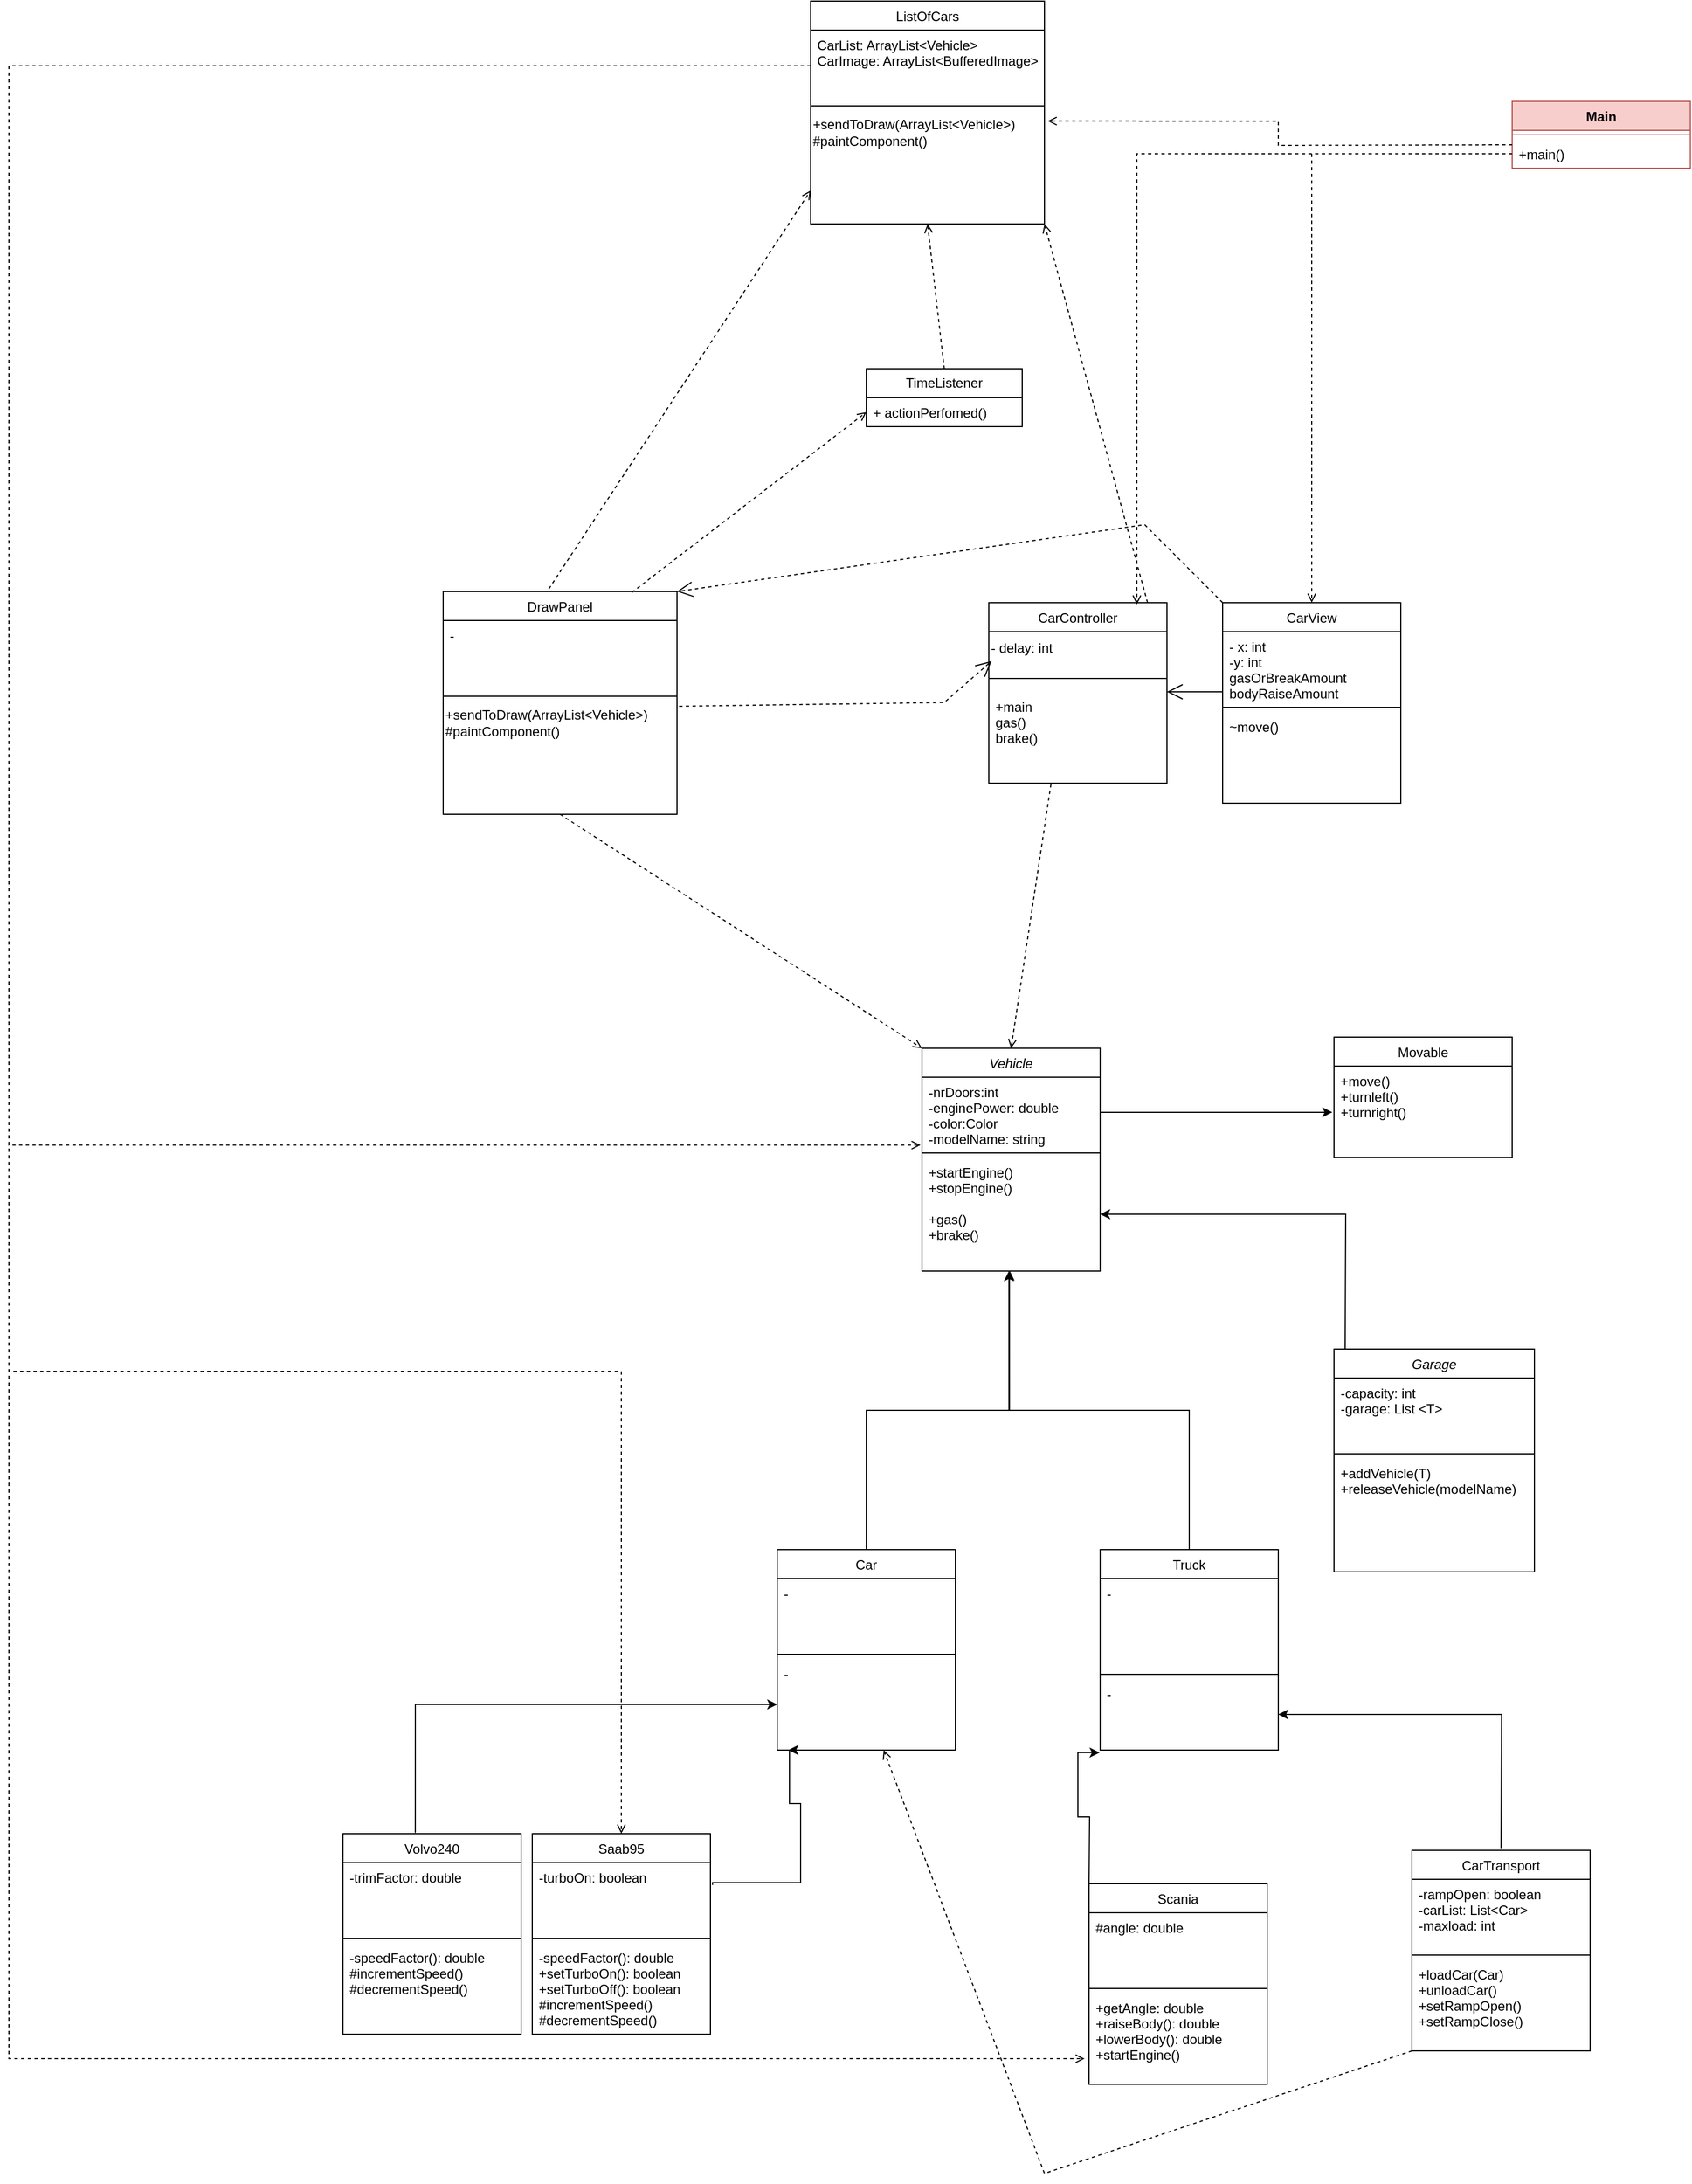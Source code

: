 <mxfile version="22.1.5" type="device">
  <diagram id="C5RBs43oDa-KdzZeNtuy" name="Page-1">
    <mxGraphModel dx="2927" dy="2405" grid="1" gridSize="10" guides="1" tooltips="1" connect="1" arrows="1" fold="1" page="1" pageScale="1" pageWidth="827" pageHeight="1169" math="0" shadow="0">
      <root>
        <mxCell id="WIyWlLk6GJQsqaUBKTNV-0" />
        <mxCell id="WIyWlLk6GJQsqaUBKTNV-1" parent="WIyWlLk6GJQsqaUBKTNV-0" />
        <mxCell id="giZ_9vMxtQjY2TWvJtwn-70" value="Vehicle" style="swimlane;fontStyle=2;align=center;verticalAlign=top;childLayout=stackLayout;horizontal=1;startSize=26;horizontalStack=0;resizeParent=1;resizeLast=0;collapsible=1;marginBottom=0;rounded=0;shadow=0;strokeWidth=1;" vertex="1" parent="WIyWlLk6GJQsqaUBKTNV-1">
          <mxGeometry x="240" y="-100" width="160" height="200" as="geometry">
            <mxRectangle x="230" y="140" width="160" height="26" as="alternateBounds" />
          </mxGeometry>
        </mxCell>
        <mxCell id="giZ_9vMxtQjY2TWvJtwn-71" value="-nrDoors:int&#xa;-enginePower: double&#xa;-color:Color&#xa;-modelName: string&#xa;" style="text;align=left;verticalAlign=top;spacingLeft=4;spacingRight=4;overflow=hidden;rotatable=0;points=[[0,0.5],[1,0.5]];portConstraint=eastwest;" vertex="1" parent="giZ_9vMxtQjY2TWvJtwn-70">
          <mxGeometry y="26" width="160" height="64" as="geometry" />
        </mxCell>
        <mxCell id="giZ_9vMxtQjY2TWvJtwn-72" value="" style="line;html=1;strokeWidth=1;align=left;verticalAlign=middle;spacingTop=-1;spacingLeft=3;spacingRight=3;rotatable=0;labelPosition=right;points=[];portConstraint=eastwest;" vertex="1" parent="giZ_9vMxtQjY2TWvJtwn-70">
          <mxGeometry y="90" width="160" height="8" as="geometry" />
        </mxCell>
        <mxCell id="giZ_9vMxtQjY2TWvJtwn-73" value="+startEngine()&#xa;+stopEngine()&#xa;&#xa;+gas()&#xa;+brake()" style="text;align=left;verticalAlign=top;spacingLeft=4;spacingRight=4;overflow=hidden;rotatable=0;points=[[0,0.5],[1,0.5]];portConstraint=eastwest;" vertex="1" parent="giZ_9vMxtQjY2TWvJtwn-70">
          <mxGeometry y="98" width="160" height="102" as="geometry" />
        </mxCell>
        <mxCell id="giZ_9vMxtQjY2TWvJtwn-74" value="Truck" style="swimlane;fontStyle=0;align=center;verticalAlign=top;childLayout=stackLayout;horizontal=1;startSize=26;horizontalStack=0;resizeParent=1;resizeLast=0;collapsible=1;marginBottom=0;rounded=0;shadow=0;strokeWidth=1;" vertex="1" parent="WIyWlLk6GJQsqaUBKTNV-1">
          <mxGeometry x="400" y="350" width="160" height="180" as="geometry">
            <mxRectangle x="230" y="140" width="160" height="26" as="alternateBounds" />
          </mxGeometry>
        </mxCell>
        <mxCell id="giZ_9vMxtQjY2TWvJtwn-75" value="-" style="text;align=left;verticalAlign=top;spacingLeft=4;spacingRight=4;overflow=hidden;rotatable=0;points=[[0,0.5],[1,0.5]];portConstraint=eastwest;" vertex="1" parent="giZ_9vMxtQjY2TWvJtwn-74">
          <mxGeometry y="26" width="160" height="82" as="geometry" />
        </mxCell>
        <mxCell id="giZ_9vMxtQjY2TWvJtwn-76" value="" style="line;html=1;strokeWidth=1;align=left;verticalAlign=middle;spacingTop=-1;spacingLeft=3;spacingRight=3;rotatable=0;labelPosition=right;points=[];portConstraint=eastwest;" vertex="1" parent="giZ_9vMxtQjY2TWvJtwn-74">
          <mxGeometry y="108" width="160" height="8" as="geometry" />
        </mxCell>
        <mxCell id="giZ_9vMxtQjY2TWvJtwn-77" value="-" style="text;align=left;verticalAlign=top;spacingLeft=4;spacingRight=4;overflow=hidden;rotatable=0;points=[[0,0.5],[1,0.5]];portConstraint=eastwest;" vertex="1" parent="giZ_9vMxtQjY2TWvJtwn-74">
          <mxGeometry y="116" width="160" height="64" as="geometry" />
        </mxCell>
        <mxCell id="giZ_9vMxtQjY2TWvJtwn-78" value="Car" style="swimlane;fontStyle=0;align=center;verticalAlign=top;childLayout=stackLayout;horizontal=1;startSize=26;horizontalStack=0;resizeParent=1;resizeLast=0;collapsible=1;marginBottom=0;rounded=0;shadow=0;strokeWidth=1;" vertex="1" parent="WIyWlLk6GJQsqaUBKTNV-1">
          <mxGeometry x="110" y="350" width="160" height="180" as="geometry">
            <mxRectangle x="230" y="140" width="160" height="26" as="alternateBounds" />
          </mxGeometry>
        </mxCell>
        <mxCell id="giZ_9vMxtQjY2TWvJtwn-79" value="-" style="text;align=left;verticalAlign=top;spacingLeft=4;spacingRight=4;overflow=hidden;rotatable=0;points=[[0,0.5],[1,0.5]];portConstraint=eastwest;" vertex="1" parent="giZ_9vMxtQjY2TWvJtwn-78">
          <mxGeometry y="26" width="160" height="64" as="geometry" />
        </mxCell>
        <mxCell id="giZ_9vMxtQjY2TWvJtwn-80" value="" style="line;html=1;strokeWidth=1;align=left;verticalAlign=middle;spacingTop=-1;spacingLeft=3;spacingRight=3;rotatable=0;labelPosition=right;points=[];portConstraint=eastwest;" vertex="1" parent="giZ_9vMxtQjY2TWvJtwn-78">
          <mxGeometry y="90" width="160" height="8" as="geometry" />
        </mxCell>
        <mxCell id="giZ_9vMxtQjY2TWvJtwn-81" value="-" style="text;align=left;verticalAlign=top;spacingLeft=4;spacingRight=4;overflow=hidden;rotatable=0;points=[[0,0.5],[1,0.5]];portConstraint=eastwest;" vertex="1" parent="giZ_9vMxtQjY2TWvJtwn-78">
          <mxGeometry y="98" width="160" height="82" as="geometry" />
        </mxCell>
        <mxCell id="giZ_9vMxtQjY2TWvJtwn-82" style="edgeStyle=orthogonalEdgeStyle;rounded=0;orthogonalLoop=1;jettySize=auto;html=1;entryX=0.491;entryY=0.994;entryDx=0;entryDy=0;entryPerimeter=0;" edge="1" parent="WIyWlLk6GJQsqaUBKTNV-1" source="giZ_9vMxtQjY2TWvJtwn-74" target="giZ_9vMxtQjY2TWvJtwn-73">
          <mxGeometry relative="1" as="geometry" />
        </mxCell>
        <mxCell id="giZ_9vMxtQjY2TWvJtwn-83" style="edgeStyle=orthogonalEdgeStyle;rounded=0;orthogonalLoop=1;jettySize=auto;html=1;entryX=0.488;entryY=1;entryDx=0;entryDy=0;entryPerimeter=0;" edge="1" parent="WIyWlLk6GJQsqaUBKTNV-1" source="giZ_9vMxtQjY2TWvJtwn-78" target="giZ_9vMxtQjY2TWvJtwn-73">
          <mxGeometry relative="1" as="geometry" />
        </mxCell>
        <mxCell id="giZ_9vMxtQjY2TWvJtwn-84" value="Movable" style="swimlane;fontStyle=0;align=center;verticalAlign=top;childLayout=stackLayout;horizontal=1;startSize=26;horizontalStack=0;resizeParent=1;resizeLast=0;collapsible=1;marginBottom=0;rounded=0;shadow=0;strokeWidth=1;rotation=0;" vertex="1" parent="WIyWlLk6GJQsqaUBKTNV-1">
          <mxGeometry x="610" y="-110" width="160" height="108" as="geometry">
            <mxRectangle x="230" y="140" width="160" height="26" as="alternateBounds" />
          </mxGeometry>
        </mxCell>
        <mxCell id="giZ_9vMxtQjY2TWvJtwn-85" value="+move()&#xa;+turnleft()&#xa;+turnright()" style="text;align=left;verticalAlign=top;spacingLeft=4;spacingRight=4;overflow=hidden;rotatable=0;points=[[0,0.5],[1,0.5]];portConstraint=eastwest;rotation=0;" vertex="1" parent="giZ_9vMxtQjY2TWvJtwn-84">
          <mxGeometry y="26" width="160" height="82" as="geometry" />
        </mxCell>
        <mxCell id="giZ_9vMxtQjY2TWvJtwn-86" style="edgeStyle=orthogonalEdgeStyle;rounded=0;orthogonalLoop=1;jettySize=auto;html=1;entryX=-0.009;entryY=0.648;entryDx=0;entryDy=0;entryPerimeter=0;" edge="1" parent="WIyWlLk6GJQsqaUBKTNV-1" source="giZ_9vMxtQjY2TWvJtwn-71">
          <mxGeometry relative="1" as="geometry">
            <mxPoint x="608.56" y="-42.528" as="targetPoint" />
          </mxGeometry>
        </mxCell>
        <mxCell id="giZ_9vMxtQjY2TWvJtwn-87" value="DrawPanel" style="swimlane;fontStyle=0;align=center;verticalAlign=top;childLayout=stackLayout;horizontal=1;startSize=26;horizontalStack=0;resizeParent=1;resizeLast=0;collapsible=1;marginBottom=0;rounded=0;shadow=0;strokeWidth=1;rotation=0;" vertex="1" parent="WIyWlLk6GJQsqaUBKTNV-1">
          <mxGeometry x="-190" y="-510" width="210" height="200" as="geometry">
            <mxRectangle x="230" y="140" width="160" height="26" as="alternateBounds" />
          </mxGeometry>
        </mxCell>
        <mxCell id="giZ_9vMxtQjY2TWvJtwn-88" value="-" style="text;align=left;verticalAlign=top;spacingLeft=4;spacingRight=4;overflow=hidden;rotatable=0;points=[[0,0.5],[1,0.5]];portConstraint=eastwest;rotation=0;" vertex="1" parent="giZ_9vMxtQjY2TWvJtwn-87">
          <mxGeometry y="26" width="210" height="64" as="geometry" />
        </mxCell>
        <mxCell id="giZ_9vMxtQjY2TWvJtwn-89" value="" style="line;html=1;strokeWidth=1;align=left;verticalAlign=middle;spacingTop=-1;spacingLeft=3;spacingRight=3;rotatable=0;labelPosition=right;points=[];portConstraint=eastwest;rotation=0;" vertex="1" parent="giZ_9vMxtQjY2TWvJtwn-87">
          <mxGeometry y="90" width="210" height="8" as="geometry" />
        </mxCell>
        <mxCell id="giZ_9vMxtQjY2TWvJtwn-90" value="+sendToDraw(ArrayList&amp;lt;Vehicle&amp;gt;)&lt;br&gt;#paintComponent()" style="text;html=1;align=left;verticalAlign=middle;resizable=0;points=[];autosize=1;strokeColor=none;fillColor=none;" vertex="1" parent="giZ_9vMxtQjY2TWvJtwn-87">
          <mxGeometry y="98" width="210" height="40" as="geometry" />
        </mxCell>
        <mxCell id="giZ_9vMxtQjY2TWvJtwn-91" value="CarController" style="swimlane;fontStyle=0;align=center;verticalAlign=top;childLayout=stackLayout;horizontal=1;startSize=26;horizontalStack=0;resizeParent=1;resizeLast=0;collapsible=1;marginBottom=0;rounded=0;shadow=0;strokeWidth=1;rotation=0;" vertex="1" parent="WIyWlLk6GJQsqaUBKTNV-1">
          <mxGeometry x="300" y="-500" width="160" height="162" as="geometry">
            <mxRectangle x="280" y="-520" width="160" height="26" as="alternateBounds" />
          </mxGeometry>
        </mxCell>
        <mxCell id="giZ_9vMxtQjY2TWvJtwn-92" value="- delay: int" style="text;html=1;align=left;verticalAlign=middle;resizable=0;points=[];autosize=1;strokeColor=none;fillColor=none;" vertex="1" parent="giZ_9vMxtQjY2TWvJtwn-91">
          <mxGeometry y="26" width="160" height="30" as="geometry" />
        </mxCell>
        <mxCell id="giZ_9vMxtQjY2TWvJtwn-93" value="" style="line;html=1;strokeWidth=1;align=left;verticalAlign=middle;spacingTop=-1;spacingLeft=3;spacingRight=3;rotatable=0;labelPosition=right;points=[];portConstraint=eastwest;rotation=0;" vertex="1" parent="giZ_9vMxtQjY2TWvJtwn-91">
          <mxGeometry y="56" width="160" height="24" as="geometry" />
        </mxCell>
        <mxCell id="giZ_9vMxtQjY2TWvJtwn-94" value="+main&#xa;gas()&#xa;brake()" style="text;align=left;verticalAlign=top;spacingLeft=4;spacingRight=4;overflow=hidden;rotatable=0;points=[[0,0.5],[1,0.5]];portConstraint=eastwest;rotation=0;" vertex="1" parent="giZ_9vMxtQjY2TWvJtwn-91">
          <mxGeometry y="80" width="160" height="82" as="geometry" />
        </mxCell>
        <mxCell id="giZ_9vMxtQjY2TWvJtwn-95" value="CarView" style="swimlane;fontStyle=0;align=center;verticalAlign=top;childLayout=stackLayout;horizontal=1;startSize=26;horizontalStack=0;resizeParent=1;resizeLast=0;collapsible=1;marginBottom=0;rounded=0;shadow=0;strokeWidth=1;rotation=0;" vertex="1" parent="WIyWlLk6GJQsqaUBKTNV-1">
          <mxGeometry x="510" y="-500" width="160" height="180" as="geometry">
            <mxRectangle x="230" y="140" width="160" height="26" as="alternateBounds" />
          </mxGeometry>
        </mxCell>
        <mxCell id="giZ_9vMxtQjY2TWvJtwn-96" value="- x: int&#xa;-y: int&#xa;gasOrBreakAmount&#xa;bodyRaiseAmount" style="text;align=left;verticalAlign=top;spacingLeft=4;spacingRight=4;overflow=hidden;rotatable=0;points=[[0,0.5],[1,0.5]];portConstraint=eastwest;rotation=0;" vertex="1" parent="giZ_9vMxtQjY2TWvJtwn-95">
          <mxGeometry y="26" width="160" height="64" as="geometry" />
        </mxCell>
        <mxCell id="giZ_9vMxtQjY2TWvJtwn-97" value="" style="line;html=1;strokeWidth=1;align=left;verticalAlign=middle;spacingTop=-1;spacingLeft=3;spacingRight=3;rotatable=0;labelPosition=right;points=[];portConstraint=eastwest;rotation=0;" vertex="1" parent="giZ_9vMxtQjY2TWvJtwn-95">
          <mxGeometry y="90" width="160" height="8" as="geometry" />
        </mxCell>
        <mxCell id="giZ_9vMxtQjY2TWvJtwn-98" value="~move()&#xa;" style="text;align=left;verticalAlign=top;spacingLeft=4;spacingRight=4;overflow=hidden;rotatable=0;points=[[0,0.5],[1,0.5]];portConstraint=eastwest;rotation=0;" vertex="1" parent="giZ_9vMxtQjY2TWvJtwn-95">
          <mxGeometry y="98" width="160" height="82" as="geometry" />
        </mxCell>
        <mxCell id="giZ_9vMxtQjY2TWvJtwn-99" value="TimeListener" style="swimlane;fontStyle=0;childLayout=stackLayout;horizontal=1;startSize=26;fillColor=none;horizontalStack=0;resizeParent=1;resizeParentMax=0;resizeLast=0;collapsible=1;marginBottom=0;whiteSpace=wrap;html=1;" vertex="1" parent="WIyWlLk6GJQsqaUBKTNV-1">
          <mxGeometry x="190" y="-710" width="140" height="52" as="geometry" />
        </mxCell>
        <mxCell id="giZ_9vMxtQjY2TWvJtwn-101" value="+ actionPerfomed()" style="text;strokeColor=none;fillColor=none;align=left;verticalAlign=top;spacingLeft=4;spacingRight=4;overflow=hidden;rotatable=0;points=[[0,0.5],[1,0.5]];portConstraint=eastwest;whiteSpace=wrap;html=1;" vertex="1" parent="giZ_9vMxtQjY2TWvJtwn-99">
          <mxGeometry y="26" width="140" height="26" as="geometry" />
        </mxCell>
        <mxCell id="giZ_9vMxtQjY2TWvJtwn-105" value="" style="html=1;verticalAlign=bottom;labelBackgroundColor=none;endArrow=open;endFill=0;dashed=1;rounded=0;exitX=0.5;exitY=1;exitDx=0;exitDy=0;entryX=0;entryY=0;entryDx=0;entryDy=0;" edge="1" parent="WIyWlLk6GJQsqaUBKTNV-1" source="giZ_9vMxtQjY2TWvJtwn-87" target="giZ_9vMxtQjY2TWvJtwn-70">
          <mxGeometry width="160" relative="1" as="geometry">
            <mxPoint x="130" y="-230" as="sourcePoint" />
            <mxPoint x="290" y="-230" as="targetPoint" />
          </mxGeometry>
        </mxCell>
        <mxCell id="giZ_9vMxtQjY2TWvJtwn-106" value="" style="html=1;verticalAlign=bottom;labelBackgroundColor=none;endArrow=open;endFill=0;dashed=1;rounded=0;entryX=0.5;entryY=0;entryDx=0;entryDy=0;exitX=0.349;exitY=1.011;exitDx=0;exitDy=0;exitPerimeter=0;" edge="1" parent="WIyWlLk6GJQsqaUBKTNV-1" source="giZ_9vMxtQjY2TWvJtwn-94" target="giZ_9vMxtQjY2TWvJtwn-70">
          <mxGeometry width="160" relative="1" as="geometry">
            <mxPoint x="350" y="-320" as="sourcePoint" />
            <mxPoint x="450" y="-100" as="targetPoint" />
          </mxGeometry>
        </mxCell>
        <mxCell id="giZ_9vMxtQjY2TWvJtwn-112" value="" style="endArrow=open;endFill=1;endSize=12;html=1;rounded=0;exitX=0;exitY=0;exitDx=0;exitDy=0;entryX=1;entryY=0;entryDx=0;entryDy=0;dashed=1;" edge="1" parent="WIyWlLk6GJQsqaUBKTNV-1" source="giZ_9vMxtQjY2TWvJtwn-95" target="giZ_9vMxtQjY2TWvJtwn-87">
          <mxGeometry width="160" relative="1" as="geometry">
            <mxPoint x="400" y="-569.47" as="sourcePoint" />
            <mxPoint x="480" y="-570" as="targetPoint" />
            <Array as="points">
              <mxPoint x="440" y="-570" />
            </Array>
          </mxGeometry>
        </mxCell>
        <mxCell id="giZ_9vMxtQjY2TWvJtwn-113" value="" style="endArrow=open;endFill=1;endSize=12;html=1;rounded=0;" edge="1" parent="WIyWlLk6GJQsqaUBKTNV-1">
          <mxGeometry width="160" relative="1" as="geometry">
            <mxPoint x="510" y="-420" as="sourcePoint" />
            <mxPoint x="460" y="-420" as="targetPoint" />
            <Array as="points">
              <mxPoint x="500" y="-420" />
            </Array>
          </mxGeometry>
        </mxCell>
        <mxCell id="giZ_9vMxtQjY2TWvJtwn-114" style="edgeStyle=orthogonalEdgeStyle;rounded=0;orthogonalLoop=1;jettySize=auto;html=1;entryX=-0.003;entryY=1.036;entryDx=0;entryDy=0;entryPerimeter=0;exitX=0;exitY=0;exitDx=0;exitDy=0;" edge="1" parent="WIyWlLk6GJQsqaUBKTNV-1" target="giZ_9vMxtQjY2TWvJtwn-77">
          <mxGeometry relative="1" as="geometry">
            <mxPoint x="390" y="650.0" as="sourcePoint" />
            <mxPoint x="310" y="540" as="targetPoint" />
          </mxGeometry>
        </mxCell>
        <mxCell id="giZ_9vMxtQjY2TWvJtwn-115" style="edgeStyle=orthogonalEdgeStyle;rounded=0;orthogonalLoop=1;jettySize=auto;html=1;entryX=1;entryY=0.5;entryDx=0;entryDy=0;exitX=0;exitY=0;exitDx=0;exitDy=0;" edge="1" parent="WIyWlLk6GJQsqaUBKTNV-1" target="giZ_9vMxtQjY2TWvJtwn-77">
          <mxGeometry relative="1" as="geometry">
            <mxPoint x="760" y="618" as="sourcePoint" />
            <mxPoint x="770" y="500" as="targetPoint" />
          </mxGeometry>
        </mxCell>
        <mxCell id="giZ_9vMxtQjY2TWvJtwn-116" style="edgeStyle=orthogonalEdgeStyle;rounded=0;orthogonalLoop=1;jettySize=auto;html=1;entryX=1;entryY=0.5;entryDx=0;entryDy=0;exitX=0;exitY=0;exitDx=0;exitDy=0;" edge="1" parent="WIyWlLk6GJQsqaUBKTNV-1" target="giZ_9vMxtQjY2TWvJtwn-73">
          <mxGeometry relative="1" as="geometry">
            <mxPoint x="620" y="170" as="sourcePoint" />
            <mxPoint x="420" y="50" as="targetPoint" />
          </mxGeometry>
        </mxCell>
        <mxCell id="giZ_9vMxtQjY2TWvJtwn-117" value="Volvo240" style="swimlane;fontStyle=0;align=center;verticalAlign=top;childLayout=stackLayout;horizontal=1;startSize=26;horizontalStack=0;resizeParent=1;resizeLast=0;collapsible=1;marginBottom=0;rounded=0;shadow=0;strokeWidth=1;" vertex="1" parent="WIyWlLk6GJQsqaUBKTNV-1">
          <mxGeometry x="-280" y="605" width="160" height="180" as="geometry">
            <mxRectangle x="230" y="140" width="160" height="26" as="alternateBounds" />
          </mxGeometry>
        </mxCell>
        <mxCell id="giZ_9vMxtQjY2TWvJtwn-118" value="-trimFactor: double" style="text;align=left;verticalAlign=top;spacingLeft=4;spacingRight=4;overflow=hidden;rotatable=0;points=[[0,0.5],[1,0.5]];portConstraint=eastwest;" vertex="1" parent="giZ_9vMxtQjY2TWvJtwn-117">
          <mxGeometry y="26" width="160" height="64" as="geometry" />
        </mxCell>
        <mxCell id="giZ_9vMxtQjY2TWvJtwn-119" value="" style="line;html=1;strokeWidth=1;align=left;verticalAlign=middle;spacingTop=-1;spacingLeft=3;spacingRight=3;rotatable=0;labelPosition=right;points=[];portConstraint=eastwest;" vertex="1" parent="giZ_9vMxtQjY2TWvJtwn-117">
          <mxGeometry y="90" width="160" height="8" as="geometry" />
        </mxCell>
        <mxCell id="giZ_9vMxtQjY2TWvJtwn-120" value="-speedFactor(): double&#xa;#incrementSpeed()&#xa;#decrementSpeed()&#xa;" style="text;align=left;verticalAlign=top;spacingLeft=4;spacingRight=4;overflow=hidden;rotatable=0;points=[[0,0.5],[1,0.5]];portConstraint=eastwest;" vertex="1" parent="giZ_9vMxtQjY2TWvJtwn-117">
          <mxGeometry y="98" width="160" height="82" as="geometry" />
        </mxCell>
        <mxCell id="giZ_9vMxtQjY2TWvJtwn-121" value="Saab95" style="swimlane;fontStyle=0;align=center;verticalAlign=top;childLayout=stackLayout;horizontal=1;startSize=26;horizontalStack=0;resizeParent=1;resizeLast=0;collapsible=1;marginBottom=0;rounded=0;shadow=0;strokeWidth=1;" vertex="1" parent="WIyWlLk6GJQsqaUBKTNV-1">
          <mxGeometry x="-110" y="605" width="160" height="180" as="geometry">
            <mxRectangle x="230" y="140" width="160" height="26" as="alternateBounds" />
          </mxGeometry>
        </mxCell>
        <mxCell id="giZ_9vMxtQjY2TWvJtwn-122" value="-turboOn: boolean&#xa;" style="text;align=left;verticalAlign=top;spacingLeft=4;spacingRight=4;overflow=hidden;rotatable=0;points=[[0,0.5],[1,0.5]];portConstraint=eastwest;" vertex="1" parent="giZ_9vMxtQjY2TWvJtwn-121">
          <mxGeometry y="26" width="160" height="64" as="geometry" />
        </mxCell>
        <mxCell id="giZ_9vMxtQjY2TWvJtwn-123" value="" style="line;html=1;strokeWidth=1;align=left;verticalAlign=middle;spacingTop=-1;spacingLeft=3;spacingRight=3;rotatable=0;labelPosition=right;points=[];portConstraint=eastwest;" vertex="1" parent="giZ_9vMxtQjY2TWvJtwn-121">
          <mxGeometry y="90" width="160" height="8" as="geometry" />
        </mxCell>
        <mxCell id="giZ_9vMxtQjY2TWvJtwn-124" value="-speedFactor(): double&#xa;+setTurboOn(): boolean&#xa;+setTurboOff(): boolean&#xa;#incrementSpeed()&#xa;#decrementSpeed()&#xa;" style="text;align=left;verticalAlign=top;spacingLeft=4;spacingRight=4;overflow=hidden;rotatable=0;points=[[0,0.5],[1,0.5]];portConstraint=eastwest;" vertex="1" parent="giZ_9vMxtQjY2TWvJtwn-121">
          <mxGeometry y="98" width="160" height="82" as="geometry" />
        </mxCell>
        <mxCell id="giZ_9vMxtQjY2TWvJtwn-125" value="Scania" style="swimlane;fontStyle=0;align=center;verticalAlign=top;childLayout=stackLayout;horizontal=1;startSize=26;horizontalStack=0;resizeParent=1;resizeLast=0;collapsible=1;marginBottom=0;rounded=0;shadow=0;strokeWidth=1;" vertex="1" parent="WIyWlLk6GJQsqaUBKTNV-1">
          <mxGeometry x="390" y="650" width="160" height="180" as="geometry">
            <mxRectangle x="230" y="140" width="160" height="26" as="alternateBounds" />
          </mxGeometry>
        </mxCell>
        <mxCell id="giZ_9vMxtQjY2TWvJtwn-126" value="#angle: double   " style="text;align=left;verticalAlign=top;spacingLeft=4;spacingRight=4;overflow=hidden;rotatable=0;points=[[0,0.5],[1,0.5]];portConstraint=eastwest;" vertex="1" parent="giZ_9vMxtQjY2TWvJtwn-125">
          <mxGeometry y="26" width="160" height="64" as="geometry" />
        </mxCell>
        <mxCell id="giZ_9vMxtQjY2TWvJtwn-127" value="" style="line;html=1;strokeWidth=1;align=left;verticalAlign=middle;spacingTop=-1;spacingLeft=3;spacingRight=3;rotatable=0;labelPosition=right;points=[];portConstraint=eastwest;" vertex="1" parent="giZ_9vMxtQjY2TWvJtwn-125">
          <mxGeometry y="90" width="160" height="8" as="geometry" />
        </mxCell>
        <mxCell id="giZ_9vMxtQjY2TWvJtwn-128" value="+getAngle: double&#xa;+raiseBody(): double&#xa;+lowerBody(): double&#xa;+startEngine()" style="text;align=left;verticalAlign=top;spacingLeft=4;spacingRight=4;overflow=hidden;rotatable=0;points=[[0,0.5],[1,0.5]];portConstraint=eastwest;" vertex="1" parent="giZ_9vMxtQjY2TWvJtwn-125">
          <mxGeometry y="98" width="160" height="82" as="geometry" />
        </mxCell>
        <mxCell id="giZ_9vMxtQjY2TWvJtwn-129" style="edgeStyle=orthogonalEdgeStyle;rounded=0;orthogonalLoop=1;jettySize=auto;html=1;entryX=-0.003;entryY=1.036;entryDx=0;entryDy=0;entryPerimeter=0;exitX=1.012;exitY=0.314;exitDx=0;exitDy=0;exitPerimeter=0;" edge="1" parent="WIyWlLk6GJQsqaUBKTNV-1" source="giZ_9vMxtQjY2TWvJtwn-122">
          <mxGeometry relative="1" as="geometry">
            <mxPoint x="110" y="648.0" as="sourcePoint" />
            <mxPoint x="120" y="530" as="targetPoint" />
            <Array as="points">
              <mxPoint x="52" y="649" />
              <mxPoint x="131" y="649" />
              <mxPoint x="131" y="578" />
              <mxPoint x="121" y="578" />
              <mxPoint x="121" y="530" />
            </Array>
          </mxGeometry>
        </mxCell>
        <mxCell id="giZ_9vMxtQjY2TWvJtwn-130" style="edgeStyle=orthogonalEdgeStyle;rounded=0;orthogonalLoop=1;jettySize=auto;html=1;entryX=0;entryY=0.5;entryDx=0;entryDy=0;exitX=0.406;exitY=-0.004;exitDx=0;exitDy=0;exitPerimeter=0;" edge="1" parent="WIyWlLk6GJQsqaUBKTNV-1" source="giZ_9vMxtQjY2TWvJtwn-117" target="giZ_9vMxtQjY2TWvJtwn-81">
          <mxGeometry relative="1" as="geometry">
            <mxPoint x="-210.5" y="538.0" as="sourcePoint" />
            <mxPoint x="-200.5" y="420" as="targetPoint" />
          </mxGeometry>
        </mxCell>
        <mxCell id="giZ_9vMxtQjY2TWvJtwn-131" value="CarTransport" style="swimlane;fontStyle=0;align=center;verticalAlign=top;childLayout=stackLayout;horizontal=1;startSize=26;horizontalStack=0;resizeParent=1;resizeLast=0;collapsible=1;marginBottom=0;rounded=0;shadow=0;strokeWidth=1;" vertex="1" parent="WIyWlLk6GJQsqaUBKTNV-1">
          <mxGeometry x="680" y="620" width="160" height="180" as="geometry">
            <mxRectangle x="230" y="140" width="160" height="26" as="alternateBounds" />
          </mxGeometry>
        </mxCell>
        <mxCell id="giZ_9vMxtQjY2TWvJtwn-132" value="-rampOpen: boolean&#xa;-carList: List&lt;Car&gt;&#xa;-maxload: int" style="text;align=left;verticalAlign=top;spacingLeft=4;spacingRight=4;overflow=hidden;rotatable=0;points=[[0,0.5],[1,0.5]];portConstraint=eastwest;" vertex="1" parent="giZ_9vMxtQjY2TWvJtwn-131">
          <mxGeometry y="26" width="160" height="64" as="geometry" />
        </mxCell>
        <mxCell id="giZ_9vMxtQjY2TWvJtwn-133" value="" style="line;html=1;strokeWidth=1;align=left;verticalAlign=middle;spacingTop=-1;spacingLeft=3;spacingRight=3;rotatable=0;labelPosition=right;points=[];portConstraint=eastwest;" vertex="1" parent="giZ_9vMxtQjY2TWvJtwn-131">
          <mxGeometry y="90" width="160" height="8" as="geometry" />
        </mxCell>
        <mxCell id="giZ_9vMxtQjY2TWvJtwn-134" value="+loadCar(Car)&#xa;+unloadCar()&#xa;+setRampOpen()&#xa;+setRampClose()" style="text;align=left;verticalAlign=top;spacingLeft=4;spacingRight=4;overflow=hidden;rotatable=0;points=[[0,0.5],[1,0.5]];portConstraint=eastwest;" vertex="1" parent="giZ_9vMxtQjY2TWvJtwn-131">
          <mxGeometry y="98" width="160" height="82" as="geometry" />
        </mxCell>
        <mxCell id="giZ_9vMxtQjY2TWvJtwn-135" value="" style="html=1;verticalAlign=bottom;labelBackgroundColor=none;endArrow=open;endFill=0;dashed=1;rounded=0;exitX=0.349;exitY=1.011;exitDx=0;exitDy=0;exitPerimeter=0;" edge="1" parent="WIyWlLk6GJQsqaUBKTNV-1" target="giZ_9vMxtQjY2TWvJtwn-81">
          <mxGeometry width="160" relative="1" as="geometry">
            <mxPoint x="680" y="800" as="sourcePoint" />
            <mxPoint x="70" y="870" as="targetPoint" />
            <Array as="points">
              <mxPoint x="350" y="910" />
            </Array>
          </mxGeometry>
        </mxCell>
        <mxCell id="giZ_9vMxtQjY2TWvJtwn-136" value="Garage" style="swimlane;fontStyle=2;align=center;verticalAlign=top;childLayout=stackLayout;horizontal=1;startSize=26;horizontalStack=0;resizeParent=1;resizeLast=0;collapsible=1;marginBottom=0;rounded=0;shadow=0;strokeWidth=1;" vertex="1" parent="WIyWlLk6GJQsqaUBKTNV-1">
          <mxGeometry x="610" y="170" width="180" height="200" as="geometry">
            <mxRectangle x="230" y="140" width="160" height="26" as="alternateBounds" />
          </mxGeometry>
        </mxCell>
        <mxCell id="giZ_9vMxtQjY2TWvJtwn-137" value="-capacity: int&#xa;-garage: List &lt;T&gt;" style="text;align=left;verticalAlign=top;spacingLeft=4;spacingRight=4;overflow=hidden;rotatable=0;points=[[0,0.5],[1,0.5]];portConstraint=eastwest;" vertex="1" parent="giZ_9vMxtQjY2TWvJtwn-136">
          <mxGeometry y="26" width="180" height="64" as="geometry" />
        </mxCell>
        <mxCell id="giZ_9vMxtQjY2TWvJtwn-138" value="" style="line;html=1;strokeWidth=1;align=left;verticalAlign=middle;spacingTop=-1;spacingLeft=3;spacingRight=3;rotatable=0;labelPosition=right;points=[];portConstraint=eastwest;" vertex="1" parent="giZ_9vMxtQjY2TWvJtwn-136">
          <mxGeometry y="90" width="180" height="8" as="geometry" />
        </mxCell>
        <mxCell id="giZ_9vMxtQjY2TWvJtwn-139" value="+addVehicle(T)&#xa;+releaseVehicle(modelName)" style="text;align=left;verticalAlign=top;spacingLeft=4;spacingRight=4;overflow=hidden;rotatable=0;points=[[0,0.5],[1,0.5]];portConstraint=eastwest;" vertex="1" parent="giZ_9vMxtQjY2TWvJtwn-136">
          <mxGeometry y="98" width="180" height="102" as="geometry" />
        </mxCell>
        <mxCell id="giZ_9vMxtQjY2TWvJtwn-140" value="ListOfCars" style="swimlane;fontStyle=0;align=center;verticalAlign=top;childLayout=stackLayout;horizontal=1;startSize=26;horizontalStack=0;resizeParent=1;resizeLast=0;collapsible=1;marginBottom=0;rounded=0;shadow=0;strokeWidth=1;rotation=0;" vertex="1" parent="WIyWlLk6GJQsqaUBKTNV-1">
          <mxGeometry x="140" y="-1040" width="210" height="200" as="geometry">
            <mxRectangle x="230" y="140" width="160" height="26" as="alternateBounds" />
          </mxGeometry>
        </mxCell>
        <mxCell id="giZ_9vMxtQjY2TWvJtwn-141" value="CarList: ArrayList&lt;Vehicle&gt;&#xa;CarImage: ArrayList&lt;BufferedImage&gt;" style="text;align=left;verticalAlign=top;spacingLeft=4;spacingRight=4;overflow=hidden;rotatable=0;points=[[0,0.5],[1,0.5]];portConstraint=eastwest;rotation=0;" vertex="1" parent="giZ_9vMxtQjY2TWvJtwn-140">
          <mxGeometry y="26" width="210" height="64" as="geometry" />
        </mxCell>
        <mxCell id="giZ_9vMxtQjY2TWvJtwn-142" value="" style="line;html=1;strokeWidth=1;align=left;verticalAlign=middle;spacingTop=-1;spacingLeft=3;spacingRight=3;rotatable=0;labelPosition=right;points=[];portConstraint=eastwest;rotation=0;" vertex="1" parent="giZ_9vMxtQjY2TWvJtwn-140">
          <mxGeometry y="90" width="210" height="8" as="geometry" />
        </mxCell>
        <mxCell id="giZ_9vMxtQjY2TWvJtwn-143" value="+sendToDraw(ArrayList&amp;lt;Vehicle&amp;gt;)&lt;br&gt;#paintComponent()" style="text;html=1;align=left;verticalAlign=middle;resizable=0;points=[];autosize=1;strokeColor=none;fillColor=none;" vertex="1" parent="giZ_9vMxtQjY2TWvJtwn-140">
          <mxGeometry y="98" width="210" height="40" as="geometry" />
        </mxCell>
        <mxCell id="giZ_9vMxtQjY2TWvJtwn-146" value="" style="html=1;verticalAlign=bottom;labelBackgroundColor=none;endArrow=open;endFill=0;dashed=1;rounded=0;exitX=0.452;exitY=-0.012;exitDx=0;exitDy=0;exitPerimeter=0;" edge="1" parent="WIyWlLk6GJQsqaUBKTNV-1" source="giZ_9vMxtQjY2TWvJtwn-87">
          <mxGeometry width="160" relative="1" as="geometry">
            <mxPoint x="-124" y="-960" as="sourcePoint" />
            <mxPoint x="140" y="-870" as="targetPoint" />
          </mxGeometry>
        </mxCell>
        <mxCell id="giZ_9vMxtQjY2TWvJtwn-147" value="" style="html=1;verticalAlign=bottom;labelBackgroundColor=none;endArrow=open;endFill=0;dashed=1;rounded=0;exitX=0.891;exitY=0;exitDx=0;exitDy=0;exitPerimeter=0;entryX=1;entryY=1;entryDx=0;entryDy=0;" edge="1" parent="WIyWlLk6GJQsqaUBKTNV-1" source="giZ_9vMxtQjY2TWvJtwn-91" target="giZ_9vMxtQjY2TWvJtwn-140">
          <mxGeometry width="160" relative="1" as="geometry">
            <mxPoint x="510" y="-622" as="sourcePoint" />
            <mxPoint x="925" y="-980" as="targetPoint" />
          </mxGeometry>
        </mxCell>
        <mxCell id="giZ_9vMxtQjY2TWvJtwn-148" value="" style="html=1;verticalAlign=bottom;labelBackgroundColor=none;endArrow=open;endFill=0;dashed=1;rounded=0;exitX=0.807;exitY=0.004;exitDx=0;exitDy=0;exitPerimeter=0;entryX=0;entryY=0.5;entryDx=0;entryDy=0;" edge="1" parent="WIyWlLk6GJQsqaUBKTNV-1" source="giZ_9vMxtQjY2TWvJtwn-87">
          <mxGeometry width="160" relative="1" as="geometry">
            <mxPoint x="-120" y="-512" as="sourcePoint" />
            <mxPoint x="190.0" y="-671" as="targetPoint" />
          </mxGeometry>
        </mxCell>
        <mxCell id="giZ_9vMxtQjY2TWvJtwn-149" value="" style="html=1;verticalAlign=bottom;labelBackgroundColor=none;endArrow=open;endFill=0;dashed=1;rounded=0;exitX=0.5;exitY=0;exitDx=0;exitDy=0;entryX=0.5;entryY=1;entryDx=0;entryDy=0;" edge="1" parent="WIyWlLk6GJQsqaUBKTNV-1" source="giZ_9vMxtQjY2TWvJtwn-99" target="giZ_9vMxtQjY2TWvJtwn-140">
          <mxGeometry width="160" relative="1" as="geometry">
            <mxPoint x="-191" y="-499" as="sourcePoint" />
            <mxPoint x="200" y="-661" as="targetPoint" />
          </mxGeometry>
        </mxCell>
        <mxCell id="giZ_9vMxtQjY2TWvJtwn-150" style="edgeStyle=orthogonalEdgeStyle;rounded=0;orthogonalLoop=1;jettySize=auto;html=1;entryX=-0.008;entryY=0.952;entryDx=0;entryDy=0;entryPerimeter=0;endArrow=open;endFill=0;dashed=1;" edge="1" parent="WIyWlLk6GJQsqaUBKTNV-1" source="giZ_9vMxtQjY2TWvJtwn-141" target="giZ_9vMxtQjY2TWvJtwn-71">
          <mxGeometry relative="1" as="geometry">
            <Array as="points">
              <mxPoint x="-580" y="-982" />
              <mxPoint x="-580" y="-13" />
            </Array>
          </mxGeometry>
        </mxCell>
        <mxCell id="giZ_9vMxtQjY2TWvJtwn-104" value="" style="endArrow=open;endFill=1;endSize=12;html=1;rounded=0;entryX=0.016;entryY=0.879;entryDx=0;entryDy=0;entryPerimeter=0;dashed=1;exitX=1.009;exitY=0.125;exitDx=0;exitDy=0;exitPerimeter=0;" edge="1" parent="WIyWlLk6GJQsqaUBKTNV-1" source="giZ_9vMxtQjY2TWvJtwn-90" target="giZ_9vMxtQjY2TWvJtwn-92">
          <mxGeometry width="160" relative="1" as="geometry">
            <mxPoint x="300" y="-410.38" as="sourcePoint" />
            <mxPoint x="240" y="-420" as="targetPoint" />
            <Array as="points">
              <mxPoint x="260" y="-410.38" />
            </Array>
          </mxGeometry>
        </mxCell>
        <mxCell id="giZ_9vMxtQjY2TWvJtwn-152" value="Main" style="swimlane;fontStyle=1;align=center;verticalAlign=top;childLayout=stackLayout;horizontal=1;startSize=26;horizontalStack=0;resizeParent=1;resizeParentMax=0;resizeLast=0;collapsible=1;marginBottom=0;whiteSpace=wrap;html=1;fillColor=#f8cecc;strokeColor=#b85450;" vertex="1" parent="WIyWlLk6GJQsqaUBKTNV-1">
          <mxGeometry x="770" y="-950" width="160" height="60" as="geometry" />
        </mxCell>
        <mxCell id="giZ_9vMxtQjY2TWvJtwn-154" value="" style="line;strokeWidth=1;fillColor=none;align=left;verticalAlign=middle;spacingTop=-1;spacingLeft=3;spacingRight=3;rotatable=0;labelPosition=right;points=[];portConstraint=eastwest;strokeColor=inherit;" vertex="1" parent="giZ_9vMxtQjY2TWvJtwn-152">
          <mxGeometry y="26" width="160" height="8" as="geometry" />
        </mxCell>
        <mxCell id="giZ_9vMxtQjY2TWvJtwn-155" value="+main()" style="text;strokeColor=none;fillColor=none;align=left;verticalAlign=top;spacingLeft=4;spacingRight=4;overflow=hidden;rotatable=0;points=[[0,0.5],[1,0.5]];portConstraint=eastwest;whiteSpace=wrap;html=1;" vertex="1" parent="giZ_9vMxtQjY2TWvJtwn-152">
          <mxGeometry y="34" width="160" height="26" as="geometry" />
        </mxCell>
        <mxCell id="giZ_9vMxtQjY2TWvJtwn-156" style="edgeStyle=orthogonalEdgeStyle;rounded=0;orthogonalLoop=1;jettySize=auto;html=1;entryX=1.014;entryY=0.242;entryDx=0;entryDy=0;entryPerimeter=0;dashed=1;endArrow=open;endFill=0;" edge="1" parent="WIyWlLk6GJQsqaUBKTNV-1" target="giZ_9vMxtQjY2TWvJtwn-143">
          <mxGeometry relative="1" as="geometry">
            <mxPoint x="770" y="-911" as="sourcePoint" />
          </mxGeometry>
        </mxCell>
        <mxCell id="giZ_9vMxtQjY2TWvJtwn-157" style="edgeStyle=orthogonalEdgeStyle;rounded=0;orthogonalLoop=1;jettySize=auto;html=1;dashed=1;endArrow=open;endFill=0;" edge="1" parent="WIyWlLk6GJQsqaUBKTNV-1" source="giZ_9vMxtQjY2TWvJtwn-155" target="giZ_9vMxtQjY2TWvJtwn-95">
          <mxGeometry relative="1" as="geometry" />
        </mxCell>
        <mxCell id="giZ_9vMxtQjY2TWvJtwn-158" style="edgeStyle=orthogonalEdgeStyle;rounded=0;orthogonalLoop=1;jettySize=auto;html=1;entryX=0.831;entryY=0.01;entryDx=0;entryDy=0;entryPerimeter=0;dashed=1;endArrow=open;endFill=0;" edge="1" parent="WIyWlLk6GJQsqaUBKTNV-1" source="giZ_9vMxtQjY2TWvJtwn-155" target="giZ_9vMxtQjY2TWvJtwn-91">
          <mxGeometry relative="1" as="geometry" />
        </mxCell>
        <mxCell id="giZ_9vMxtQjY2TWvJtwn-160" style="edgeStyle=orthogonalEdgeStyle;rounded=0;orthogonalLoop=1;jettySize=auto;html=1;dashed=1;endArrow=open;endFill=0;" edge="1" parent="WIyWlLk6GJQsqaUBKTNV-1" source="giZ_9vMxtQjY2TWvJtwn-141" target="giZ_9vMxtQjY2TWvJtwn-121">
          <mxGeometry relative="1" as="geometry">
            <Array as="points">
              <mxPoint x="-580" y="-982" />
              <mxPoint x="-580" y="190" />
              <mxPoint x="-30" y="190" />
            </Array>
          </mxGeometry>
        </mxCell>
        <mxCell id="giZ_9vMxtQjY2TWvJtwn-161" style="edgeStyle=orthogonalEdgeStyle;rounded=0;orthogonalLoop=1;jettySize=auto;html=1;entryX=-0.025;entryY=0.72;entryDx=0;entryDy=0;entryPerimeter=0;dashed=1;endArrow=open;endFill=0;" edge="1" parent="WIyWlLk6GJQsqaUBKTNV-1" source="giZ_9vMxtQjY2TWvJtwn-141" target="giZ_9vMxtQjY2TWvJtwn-128">
          <mxGeometry relative="1" as="geometry">
            <Array as="points">
              <mxPoint x="-580" y="-982" />
              <mxPoint x="-580" y="807" />
            </Array>
          </mxGeometry>
        </mxCell>
      </root>
    </mxGraphModel>
  </diagram>
</mxfile>
